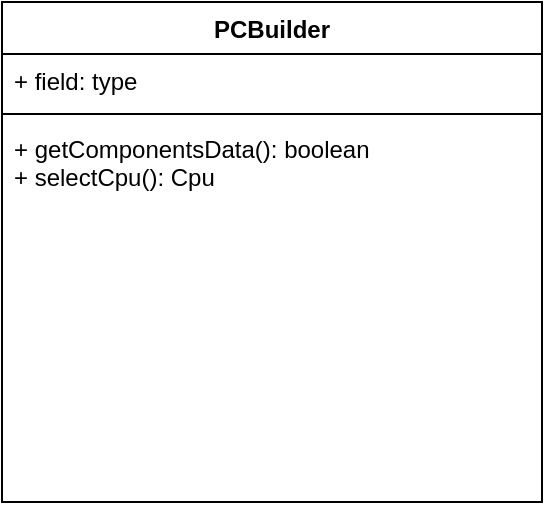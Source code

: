 <mxfile version="24.8.6">
  <diagram name="Sayfa -1" id="AQMCrYaVH021Z2rmNFSf">
    <mxGraphModel dx="1751" dy="899" grid="1" gridSize="10" guides="1" tooltips="1" connect="1" arrows="1" fold="1" page="1" pageScale="1" pageWidth="827" pageHeight="1169" math="0" shadow="0">
      <root>
        <mxCell id="0" />
        <mxCell id="1" parent="0" />
        <mxCell id="4PtsQDvVLYqZIusGnE2j-2" value="PCBuilder" style="swimlane;fontStyle=1;align=center;verticalAlign=top;childLayout=stackLayout;horizontal=1;startSize=26;horizontalStack=0;resizeParent=1;resizeParentMax=0;resizeLast=0;collapsible=1;marginBottom=0;whiteSpace=wrap;html=1;" vertex="1" parent="1">
          <mxGeometry x="230" y="110" width="270" height="250" as="geometry" />
        </mxCell>
        <mxCell id="4PtsQDvVLYqZIusGnE2j-3" value="+ field: type" style="text;strokeColor=none;fillColor=none;align=left;verticalAlign=top;spacingLeft=4;spacingRight=4;overflow=hidden;rotatable=0;points=[[0,0.5],[1,0.5]];portConstraint=eastwest;whiteSpace=wrap;html=1;" vertex="1" parent="4PtsQDvVLYqZIusGnE2j-2">
          <mxGeometry y="26" width="270" height="26" as="geometry" />
        </mxCell>
        <mxCell id="4PtsQDvVLYqZIusGnE2j-4" value="" style="line;strokeWidth=1;fillColor=none;align=left;verticalAlign=middle;spacingTop=-1;spacingLeft=3;spacingRight=3;rotatable=0;labelPosition=right;points=[];portConstraint=eastwest;strokeColor=inherit;" vertex="1" parent="4PtsQDvVLYqZIusGnE2j-2">
          <mxGeometry y="52" width="270" height="8" as="geometry" />
        </mxCell>
        <mxCell id="4PtsQDvVLYqZIusGnE2j-5" value="+ getComponentsData(): boolean&lt;div&gt;+ selectCpu(): Cpu&lt;/div&gt;" style="text;strokeColor=none;fillColor=none;align=left;verticalAlign=top;spacingLeft=4;spacingRight=4;overflow=hidden;rotatable=0;points=[[0,0.5],[1,0.5]];portConstraint=eastwest;whiteSpace=wrap;html=1;" vertex="1" parent="4PtsQDvVLYqZIusGnE2j-2">
          <mxGeometry y="60" width="270" height="190" as="geometry" />
        </mxCell>
      </root>
    </mxGraphModel>
  </diagram>
</mxfile>
